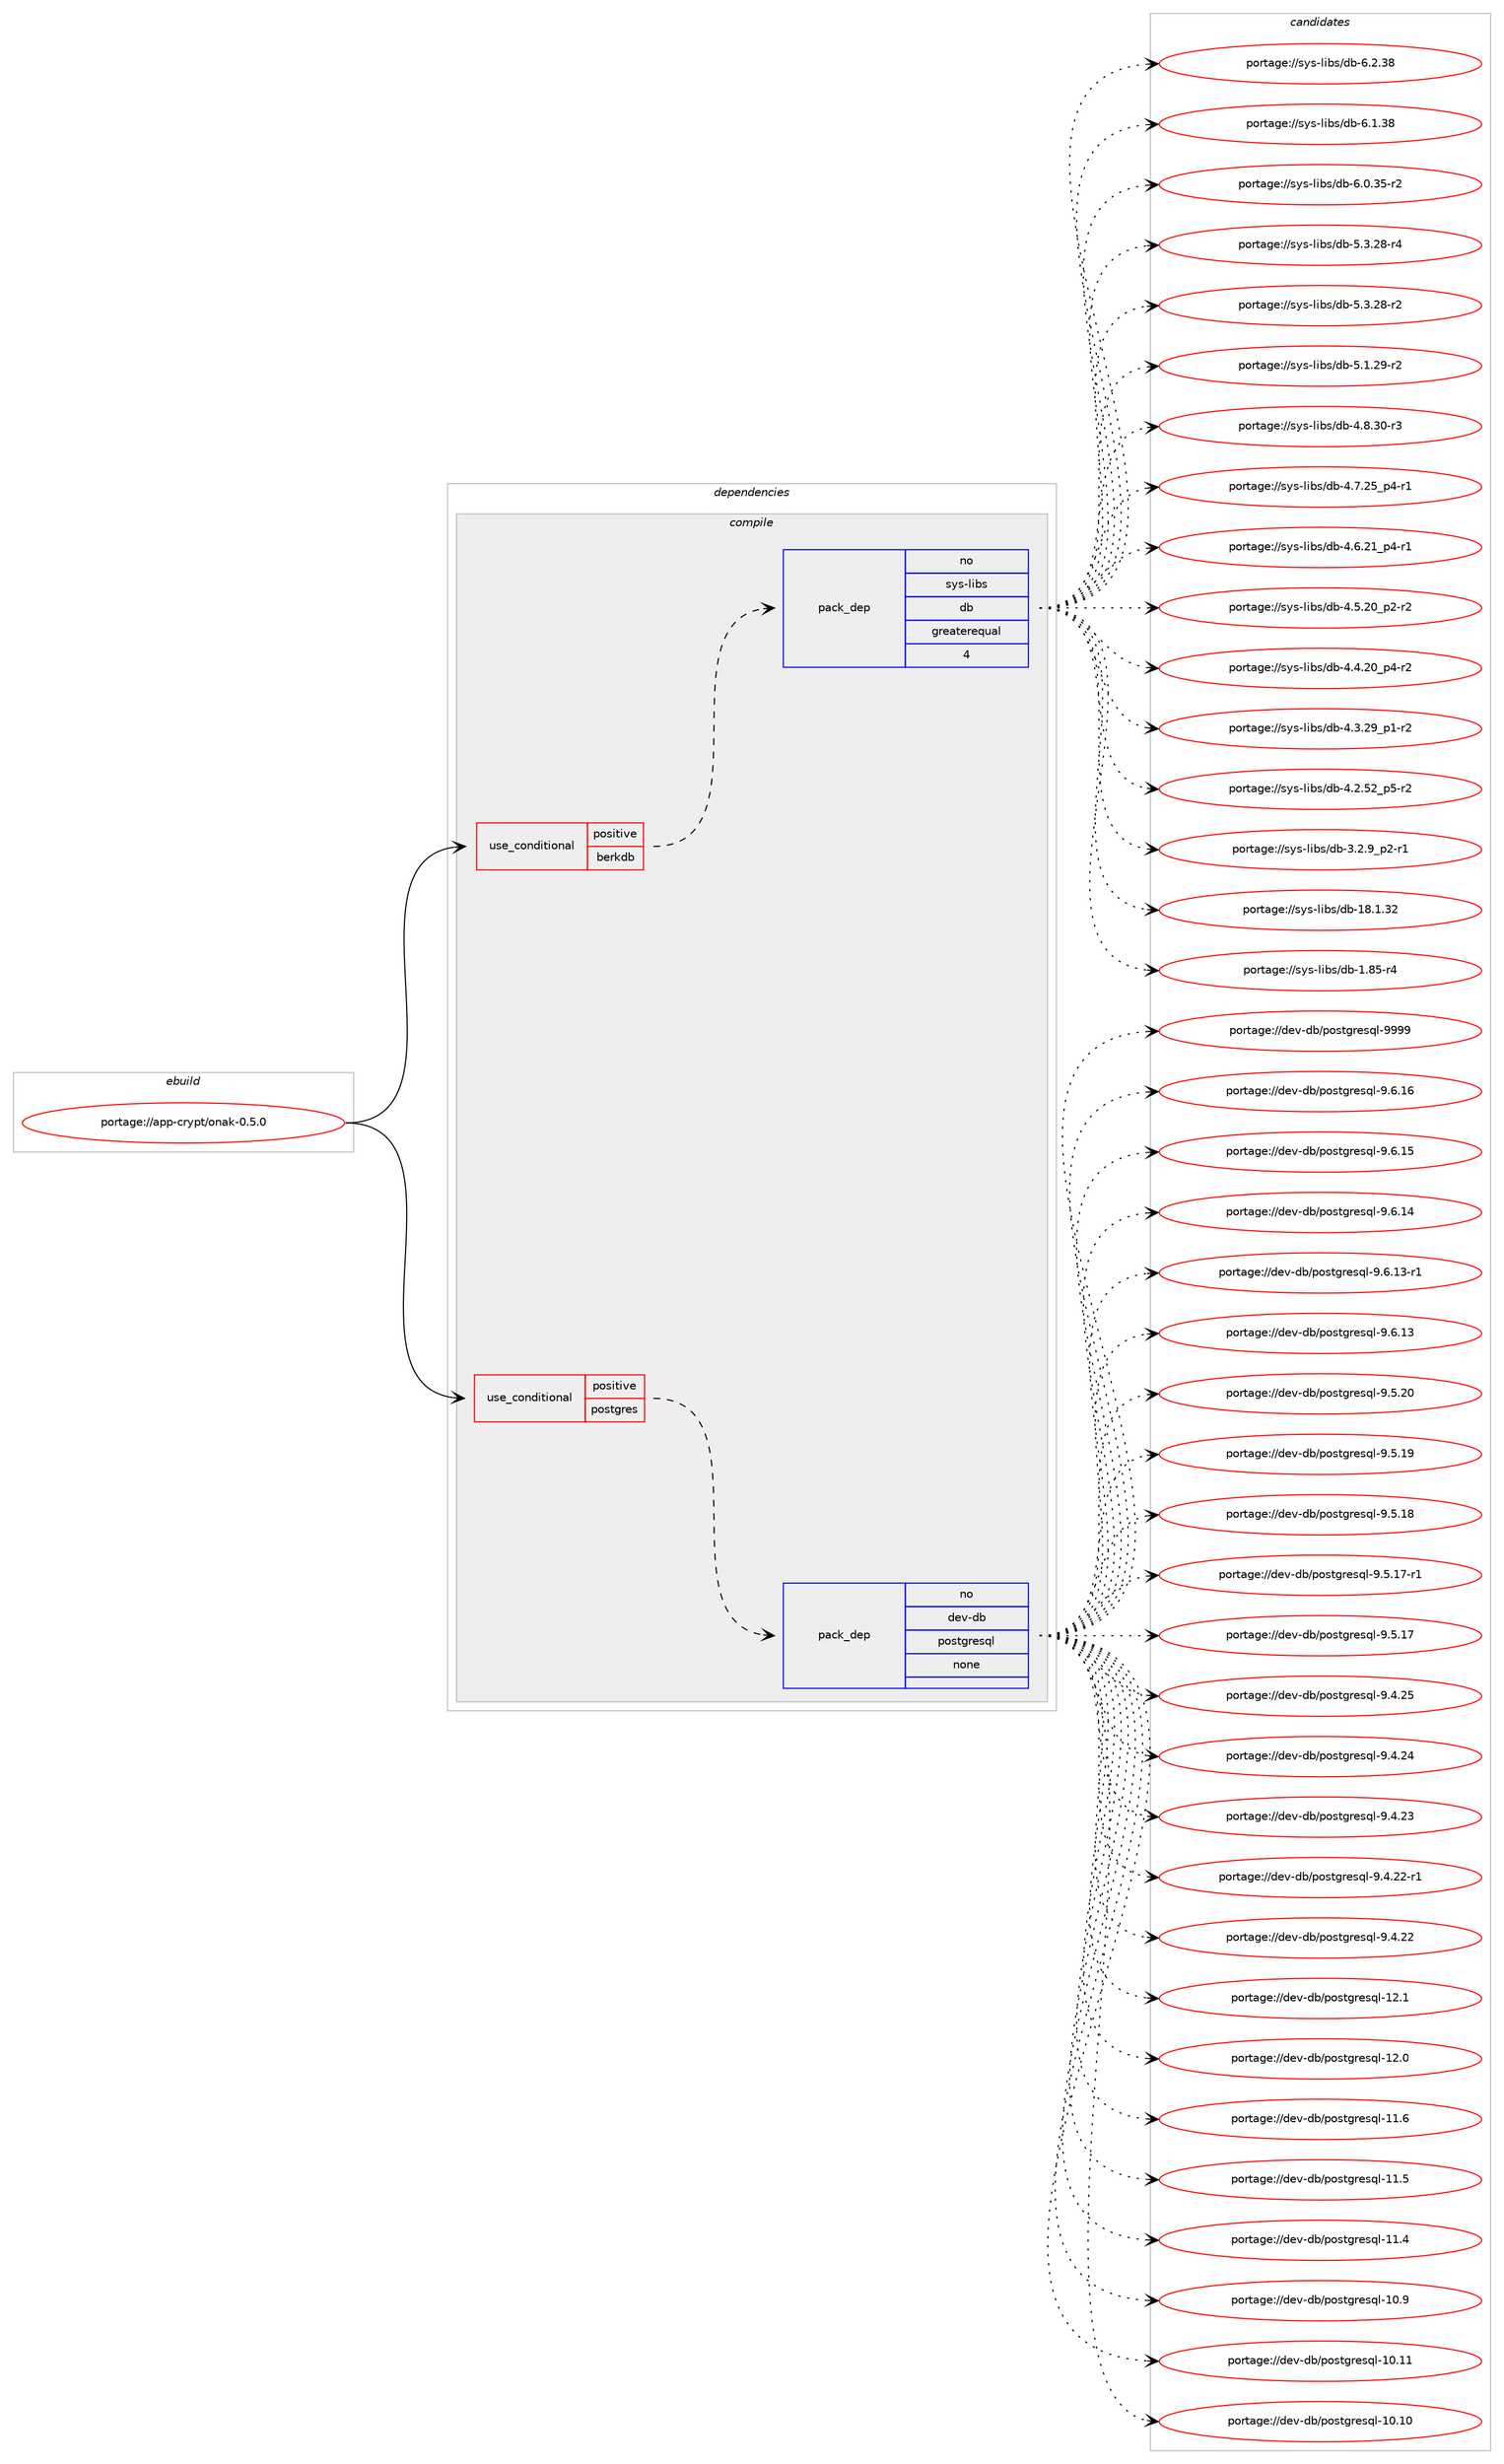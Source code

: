 digraph prolog {

# *************
# Graph options
# *************

newrank=true;
concentrate=true;
compound=true;
graph [rankdir=LR,fontname=Helvetica,fontsize=10,ranksep=1.5];#, ranksep=2.5, nodesep=0.2];
edge  [arrowhead=vee];
node  [fontname=Helvetica,fontsize=10];

# **********
# The ebuild
# **********

subgraph cluster_leftcol {
color=gray;
rank=same;
label=<<i>ebuild</i>>;
id [label="portage://app-crypt/onak-0.5.0", color=red, width=4, href="../app-crypt/onak-0.5.0.svg"];
}

# ****************
# The dependencies
# ****************

subgraph cluster_midcol {
color=gray;
label=<<i>dependencies</i>>;
subgraph cluster_compile {
fillcolor="#eeeeee";
style=filled;
label=<<i>compile</i>>;
subgraph cond151307 {
dependency642084 [label=<<TABLE BORDER="0" CELLBORDER="1" CELLSPACING="0" CELLPADDING="4"><TR><TD ROWSPAN="3" CELLPADDING="10">use_conditional</TD></TR><TR><TD>positive</TD></TR><TR><TD>berkdb</TD></TR></TABLE>>, shape=none, color=red];
subgraph pack482250 {
dependency642085 [label=<<TABLE BORDER="0" CELLBORDER="1" CELLSPACING="0" CELLPADDING="4" WIDTH="220"><TR><TD ROWSPAN="6" CELLPADDING="30">pack_dep</TD></TR><TR><TD WIDTH="110">no</TD></TR><TR><TD>sys-libs</TD></TR><TR><TD>db</TD></TR><TR><TD>greaterequal</TD></TR><TR><TD>4</TD></TR></TABLE>>, shape=none, color=blue];
}
dependency642084:e -> dependency642085:w [weight=20,style="dashed",arrowhead="vee"];
}
id:e -> dependency642084:w [weight=20,style="solid",arrowhead="vee"];
subgraph cond151308 {
dependency642086 [label=<<TABLE BORDER="0" CELLBORDER="1" CELLSPACING="0" CELLPADDING="4"><TR><TD ROWSPAN="3" CELLPADDING="10">use_conditional</TD></TR><TR><TD>positive</TD></TR><TR><TD>postgres</TD></TR></TABLE>>, shape=none, color=red];
subgraph pack482251 {
dependency642087 [label=<<TABLE BORDER="0" CELLBORDER="1" CELLSPACING="0" CELLPADDING="4" WIDTH="220"><TR><TD ROWSPAN="6" CELLPADDING="30">pack_dep</TD></TR><TR><TD WIDTH="110">no</TD></TR><TR><TD>dev-db</TD></TR><TR><TD>postgresql</TD></TR><TR><TD>none</TD></TR><TR><TD></TD></TR></TABLE>>, shape=none, color=blue];
}
dependency642086:e -> dependency642087:w [weight=20,style="dashed",arrowhead="vee"];
}
id:e -> dependency642086:w [weight=20,style="solid",arrowhead="vee"];
}
subgraph cluster_compileandrun {
fillcolor="#eeeeee";
style=filled;
label=<<i>compile and run</i>>;
}
subgraph cluster_run {
fillcolor="#eeeeee";
style=filled;
label=<<i>run</i>>;
}
}

# **************
# The candidates
# **************

subgraph cluster_choices {
rank=same;
color=gray;
label=<<i>candidates</i>>;

subgraph choice482250 {
color=black;
nodesep=1;
choice1151211154510810598115471009845544650465156 [label="portage://sys-libs/db-6.2.38", color=red, width=4,href="../sys-libs/db-6.2.38.svg"];
choice1151211154510810598115471009845544649465156 [label="portage://sys-libs/db-6.1.38", color=red, width=4,href="../sys-libs/db-6.1.38.svg"];
choice11512111545108105981154710098455446484651534511450 [label="portage://sys-libs/db-6.0.35-r2", color=red, width=4,href="../sys-libs/db-6.0.35-r2.svg"];
choice11512111545108105981154710098455346514650564511452 [label="portage://sys-libs/db-5.3.28-r4", color=red, width=4,href="../sys-libs/db-5.3.28-r4.svg"];
choice11512111545108105981154710098455346514650564511450 [label="portage://sys-libs/db-5.3.28-r2", color=red, width=4,href="../sys-libs/db-5.3.28-r2.svg"];
choice11512111545108105981154710098455346494650574511450 [label="portage://sys-libs/db-5.1.29-r2", color=red, width=4,href="../sys-libs/db-5.1.29-r2.svg"];
choice11512111545108105981154710098455246564651484511451 [label="portage://sys-libs/db-4.8.30-r3", color=red, width=4,href="../sys-libs/db-4.8.30-r3.svg"];
choice115121115451081059811547100984552465546505395112524511449 [label="portage://sys-libs/db-4.7.25_p4-r1", color=red, width=4,href="../sys-libs/db-4.7.25_p4-r1.svg"];
choice115121115451081059811547100984552465446504995112524511449 [label="portage://sys-libs/db-4.6.21_p4-r1", color=red, width=4,href="../sys-libs/db-4.6.21_p4-r1.svg"];
choice115121115451081059811547100984552465346504895112504511450 [label="portage://sys-libs/db-4.5.20_p2-r2", color=red, width=4,href="../sys-libs/db-4.5.20_p2-r2.svg"];
choice115121115451081059811547100984552465246504895112524511450 [label="portage://sys-libs/db-4.4.20_p4-r2", color=red, width=4,href="../sys-libs/db-4.4.20_p4-r2.svg"];
choice115121115451081059811547100984552465146505795112494511450 [label="portage://sys-libs/db-4.3.29_p1-r2", color=red, width=4,href="../sys-libs/db-4.3.29_p1-r2.svg"];
choice115121115451081059811547100984552465046535095112534511450 [label="portage://sys-libs/db-4.2.52_p5-r2", color=red, width=4,href="../sys-libs/db-4.2.52_p5-r2.svg"];
choice1151211154510810598115471009845514650465795112504511449 [label="portage://sys-libs/db-3.2.9_p2-r1", color=red, width=4,href="../sys-libs/db-3.2.9_p2-r1.svg"];
choice115121115451081059811547100984549564649465150 [label="portage://sys-libs/db-18.1.32", color=red, width=4,href="../sys-libs/db-18.1.32.svg"];
choice1151211154510810598115471009845494656534511452 [label="portage://sys-libs/db-1.85-r4", color=red, width=4,href="../sys-libs/db-1.85-r4.svg"];
dependency642085:e -> choice1151211154510810598115471009845544650465156:w [style=dotted,weight="100"];
dependency642085:e -> choice1151211154510810598115471009845544649465156:w [style=dotted,weight="100"];
dependency642085:e -> choice11512111545108105981154710098455446484651534511450:w [style=dotted,weight="100"];
dependency642085:e -> choice11512111545108105981154710098455346514650564511452:w [style=dotted,weight="100"];
dependency642085:e -> choice11512111545108105981154710098455346514650564511450:w [style=dotted,weight="100"];
dependency642085:e -> choice11512111545108105981154710098455346494650574511450:w [style=dotted,weight="100"];
dependency642085:e -> choice11512111545108105981154710098455246564651484511451:w [style=dotted,weight="100"];
dependency642085:e -> choice115121115451081059811547100984552465546505395112524511449:w [style=dotted,weight="100"];
dependency642085:e -> choice115121115451081059811547100984552465446504995112524511449:w [style=dotted,weight="100"];
dependency642085:e -> choice115121115451081059811547100984552465346504895112504511450:w [style=dotted,weight="100"];
dependency642085:e -> choice115121115451081059811547100984552465246504895112524511450:w [style=dotted,weight="100"];
dependency642085:e -> choice115121115451081059811547100984552465146505795112494511450:w [style=dotted,weight="100"];
dependency642085:e -> choice115121115451081059811547100984552465046535095112534511450:w [style=dotted,weight="100"];
dependency642085:e -> choice1151211154510810598115471009845514650465795112504511449:w [style=dotted,weight="100"];
dependency642085:e -> choice115121115451081059811547100984549564649465150:w [style=dotted,weight="100"];
dependency642085:e -> choice1151211154510810598115471009845494656534511452:w [style=dotted,weight="100"];
}
subgraph choice482251 {
color=black;
nodesep=1;
choice1001011184510098471121111151161031141011151131084557575757 [label="portage://dev-db/postgresql-9999", color=red, width=4,href="../dev-db/postgresql-9999.svg"];
choice10010111845100984711211111511610311410111511310845574654464954 [label="portage://dev-db/postgresql-9.6.16", color=red, width=4,href="../dev-db/postgresql-9.6.16.svg"];
choice10010111845100984711211111511610311410111511310845574654464953 [label="portage://dev-db/postgresql-9.6.15", color=red, width=4,href="../dev-db/postgresql-9.6.15.svg"];
choice10010111845100984711211111511610311410111511310845574654464952 [label="portage://dev-db/postgresql-9.6.14", color=red, width=4,href="../dev-db/postgresql-9.6.14.svg"];
choice100101118451009847112111115116103114101115113108455746544649514511449 [label="portage://dev-db/postgresql-9.6.13-r1", color=red, width=4,href="../dev-db/postgresql-9.6.13-r1.svg"];
choice10010111845100984711211111511610311410111511310845574654464951 [label="portage://dev-db/postgresql-9.6.13", color=red, width=4,href="../dev-db/postgresql-9.6.13.svg"];
choice10010111845100984711211111511610311410111511310845574653465048 [label="portage://dev-db/postgresql-9.5.20", color=red, width=4,href="../dev-db/postgresql-9.5.20.svg"];
choice10010111845100984711211111511610311410111511310845574653464957 [label="portage://dev-db/postgresql-9.5.19", color=red, width=4,href="../dev-db/postgresql-9.5.19.svg"];
choice10010111845100984711211111511610311410111511310845574653464956 [label="portage://dev-db/postgresql-9.5.18", color=red, width=4,href="../dev-db/postgresql-9.5.18.svg"];
choice100101118451009847112111115116103114101115113108455746534649554511449 [label="portage://dev-db/postgresql-9.5.17-r1", color=red, width=4,href="../dev-db/postgresql-9.5.17-r1.svg"];
choice10010111845100984711211111511610311410111511310845574653464955 [label="portage://dev-db/postgresql-9.5.17", color=red, width=4,href="../dev-db/postgresql-9.5.17.svg"];
choice10010111845100984711211111511610311410111511310845574652465053 [label="portage://dev-db/postgresql-9.4.25", color=red, width=4,href="../dev-db/postgresql-9.4.25.svg"];
choice10010111845100984711211111511610311410111511310845574652465052 [label="portage://dev-db/postgresql-9.4.24", color=red, width=4,href="../dev-db/postgresql-9.4.24.svg"];
choice10010111845100984711211111511610311410111511310845574652465051 [label="portage://dev-db/postgresql-9.4.23", color=red, width=4,href="../dev-db/postgresql-9.4.23.svg"];
choice100101118451009847112111115116103114101115113108455746524650504511449 [label="portage://dev-db/postgresql-9.4.22-r1", color=red, width=4,href="../dev-db/postgresql-9.4.22-r1.svg"];
choice10010111845100984711211111511610311410111511310845574652465050 [label="portage://dev-db/postgresql-9.4.22", color=red, width=4,href="../dev-db/postgresql-9.4.22.svg"];
choice1001011184510098471121111151161031141011151131084549504649 [label="portage://dev-db/postgresql-12.1", color=red, width=4,href="../dev-db/postgresql-12.1.svg"];
choice1001011184510098471121111151161031141011151131084549504648 [label="portage://dev-db/postgresql-12.0", color=red, width=4,href="../dev-db/postgresql-12.0.svg"];
choice1001011184510098471121111151161031141011151131084549494654 [label="portage://dev-db/postgresql-11.6", color=red, width=4,href="../dev-db/postgresql-11.6.svg"];
choice1001011184510098471121111151161031141011151131084549494653 [label="portage://dev-db/postgresql-11.5", color=red, width=4,href="../dev-db/postgresql-11.5.svg"];
choice1001011184510098471121111151161031141011151131084549494652 [label="portage://dev-db/postgresql-11.4", color=red, width=4,href="../dev-db/postgresql-11.4.svg"];
choice1001011184510098471121111151161031141011151131084549484657 [label="portage://dev-db/postgresql-10.9", color=red, width=4,href="../dev-db/postgresql-10.9.svg"];
choice100101118451009847112111115116103114101115113108454948464949 [label="portage://dev-db/postgresql-10.11", color=red, width=4,href="../dev-db/postgresql-10.11.svg"];
choice100101118451009847112111115116103114101115113108454948464948 [label="portage://dev-db/postgresql-10.10", color=red, width=4,href="../dev-db/postgresql-10.10.svg"];
dependency642087:e -> choice1001011184510098471121111151161031141011151131084557575757:w [style=dotted,weight="100"];
dependency642087:e -> choice10010111845100984711211111511610311410111511310845574654464954:w [style=dotted,weight="100"];
dependency642087:e -> choice10010111845100984711211111511610311410111511310845574654464953:w [style=dotted,weight="100"];
dependency642087:e -> choice10010111845100984711211111511610311410111511310845574654464952:w [style=dotted,weight="100"];
dependency642087:e -> choice100101118451009847112111115116103114101115113108455746544649514511449:w [style=dotted,weight="100"];
dependency642087:e -> choice10010111845100984711211111511610311410111511310845574654464951:w [style=dotted,weight="100"];
dependency642087:e -> choice10010111845100984711211111511610311410111511310845574653465048:w [style=dotted,weight="100"];
dependency642087:e -> choice10010111845100984711211111511610311410111511310845574653464957:w [style=dotted,weight="100"];
dependency642087:e -> choice10010111845100984711211111511610311410111511310845574653464956:w [style=dotted,weight="100"];
dependency642087:e -> choice100101118451009847112111115116103114101115113108455746534649554511449:w [style=dotted,weight="100"];
dependency642087:e -> choice10010111845100984711211111511610311410111511310845574653464955:w [style=dotted,weight="100"];
dependency642087:e -> choice10010111845100984711211111511610311410111511310845574652465053:w [style=dotted,weight="100"];
dependency642087:e -> choice10010111845100984711211111511610311410111511310845574652465052:w [style=dotted,weight="100"];
dependency642087:e -> choice10010111845100984711211111511610311410111511310845574652465051:w [style=dotted,weight="100"];
dependency642087:e -> choice100101118451009847112111115116103114101115113108455746524650504511449:w [style=dotted,weight="100"];
dependency642087:e -> choice10010111845100984711211111511610311410111511310845574652465050:w [style=dotted,weight="100"];
dependency642087:e -> choice1001011184510098471121111151161031141011151131084549504649:w [style=dotted,weight="100"];
dependency642087:e -> choice1001011184510098471121111151161031141011151131084549504648:w [style=dotted,weight="100"];
dependency642087:e -> choice1001011184510098471121111151161031141011151131084549494654:w [style=dotted,weight="100"];
dependency642087:e -> choice1001011184510098471121111151161031141011151131084549494653:w [style=dotted,weight="100"];
dependency642087:e -> choice1001011184510098471121111151161031141011151131084549494652:w [style=dotted,weight="100"];
dependency642087:e -> choice1001011184510098471121111151161031141011151131084549484657:w [style=dotted,weight="100"];
dependency642087:e -> choice100101118451009847112111115116103114101115113108454948464949:w [style=dotted,weight="100"];
dependency642087:e -> choice100101118451009847112111115116103114101115113108454948464948:w [style=dotted,weight="100"];
}
}

}
